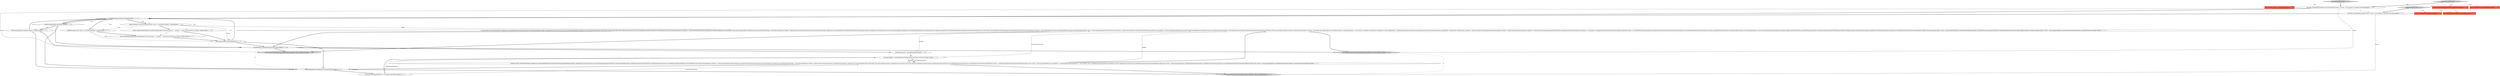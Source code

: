 digraph {
15 [style = filled, label = "runnable.call(new Call(\"findCoordinator\",deadline,new LeastLoadedNodeProvider()){@Override FindCoordinatorRequest.Builder createRequest(int timeoutMs){return new FindCoordinatorRequest.Builder(new FindCoordinatorRequestData().setKeyType(CoordinatorType.GROUP.id()).setKey(groupId))}@Override void handleResponse(AbstractResponse abstractResponse){final FindCoordinatorResponse fcResponse = (FindCoordinatorResponse)abstractResponseif (handleGroupRequestError(fcResponse.error(),futures.get(groupId))) returnfinal long nowDescribeConsumerGroups = time.milliseconds()final int nodeId = fcResponse.node().id()runnable.call(new Call(\"describeConsumerGroups\",deadline,new ConstantNodeIdProvider(nodeId)){@Override AbstractRequest.Builder createRequest(int timeoutMs){return new DescribeGroupsRequest.Builder(new DescribeGroupsRequestData().setGroups(Collections.singletonList(groupId)).setIncludeAuthorizedOperations(options.includeAuthorizedOperations()))}@Override void handleResponse(AbstractResponse abstractResponse){final DescribeGroupsResponse response = (DescribeGroupsResponse)abstractResponseKafkaFutureImpl<ConsumerGroupDescription> future = futures.get(groupId)final DescribedGroup describedGroup = response.data().groups().stream().filter(null).findFirst().get()final Errors groupError = Errors.forCode(describedGroup.errorCode())if (handleGroupRequestError(groupError,future)) returnfinal String protocolType = describedGroup.protocolType()if (protocolType.equals(ConsumerProtocol.PROTOCOL_TYPE) || protocolType.isEmpty()) {final List<DescribedGroupMember> members = describedGroup.members()final List<MemberDescription> memberDescriptions = new ArrayList<>(members.size())final Set<AclOperation> authorizedOperations = validAclOperations(describedGroup.authorizedOperations())for (DescribedGroupMember groupMember : members){Set<TopicPartition> partitions = Collections.emptySet()if (groupMember.memberAssignment().length > 0) {final PartitionAssignor.Assignment assignment = ConsumerProtocol.deserializeAssignment(ByteBuffer.wrap(groupMember.memberAssignment()))partitions = new HashSet<>(assignment.partitions())}final MemberDescription memberDescription = new MemberDescription(groupMember.memberId(),groupMember.clientId(),groupMember.clientHost(),new MemberAssignment(partitions))memberDescriptions.add(memberDescription)}final ConsumerGroupDescription consumerGroupDescription = new ConsumerGroupDescription(groupId,protocolType.isEmpty(),memberDescriptions,describedGroup.protocolData(),ConsumerGroupState.parse(describedGroup.groupState()),fcResponse.node(),authorizedOperations)future.complete(consumerGroupDescription)}}@Override void handleFailure(Throwable throwable){KafkaFutureImpl<ConsumerGroupDescription> future = futures.get(groupId)future.completeExceptionally(throwable)}},nowDescribeConsumerGroups)}@Override void handleFailure(Throwable throwable){KafkaFutureImpl<ConsumerGroupDescription> future = futures.get(groupId)future.completeExceptionally(throwable)}},startFindCoordinatorMs)@@@19@@@['1', '1', '0']", fillcolor = white, shape = ellipse image = "AAA0AAABBB1BBB"];
11 [style = filled, label = "final long deadline = calcDeadlineMs(startFindCoordinatorMs,options.timeoutMs())@@@17@@@['1', '1', '1']", fillcolor = white, shape = ellipse image = "AAA0AAABBB1BBB"];
7 [style = filled, label = "final String groupId = entry.getKey()@@@16@@@['1', '1', '0']", fillcolor = white, shape = ellipse image = "AAA0AAABBB1BBB"];
10 [style = filled, label = "return new DescribeConsumerGroupsResult(new HashMap<>(futures))@@@74@@@['1', '0', '0']", fillcolor = lightgray, shape = ellipse image = "AAA0AAABBB1BBB"];
23 [style = filled, label = "deleteConsumerGroups['0', '0', '1']", fillcolor = lightgray, shape = diamond image = "AAA0AAABBB3BBB"];
21 [style = filled, label = "Collection<String> groupIds@@@2@@@['0', '0', '1']", fillcolor = tomato, shape = box image = "AAA0AAABBB3BBB"];
26 [style = filled, label = "DeleteConsumerGroupsOptions options@@@2@@@['0', '0', '1']", fillcolor = tomato, shape = box image = "AAA0AAABBB3BBB"];
5 [style = filled, label = "entry.getValue().isCompletedExceptionally()@@@15@@@['1', '1', '0']", fillcolor = white, shape = diamond image = "AAA0AAABBB1BBB"];
8 [style = filled, label = "runnable.call(new Call(\"findCoordinator\",deadline,new LeastLoadedNodeProvider()){@Override FindCoordinatorRequest.Builder createRequest(int timeoutMs){return new FindCoordinatorRequest.Builder(new FindCoordinatorRequestData().setKeyType(CoordinatorType.GROUP.id()).setKey(groupId))}@Override void handleResponse(AbstractResponse abstractResponse){final FindCoordinatorResponse response = (FindCoordinatorResponse)abstractResponseif (handleFindCoordinatorError(response,futures.get(groupId))) returnfinal long nowDeleteConsumerGroups = time.milliseconds()final int nodeId = response.node().id()runnable.call(new Call(\"deleteConsumerGroups\",deadline,new ConstantNodeIdProvider(nodeId)){@Override AbstractRequest.Builder createRequest(int timeoutMs){return new DeleteGroupsRequest.Builder(Collections.singleton(groupId))}@Override void handleResponse(AbstractResponse abstractResponse){final DeleteGroupsResponse response = (DeleteGroupsResponse)abstractResponseKafkaFutureImpl<Void> future = futures.get(groupId)final Errors groupError = response.get(groupId)if (groupError != Errors.NONE) {future.completeExceptionally(groupError.exception())}{future.complete(null)}}@Override void handleFailure(Throwable throwable){KafkaFutureImpl<Void> future = futures.get(groupId)future.completeExceptionally(throwable)}},nowDeleteConsumerGroups)}@Override void handleFailure(Throwable throwable){KafkaFutureImpl<Void> future = futures.get(groupId)future.completeExceptionally(throwable)}},startFindCoordinatorMs)@@@18@@@['1', '1', '1']", fillcolor = white, shape = ellipse image = "AAA0AAABBB1BBB"];
4 [style = filled, label = "describeConsumerGroups['1', '0', '0']", fillcolor = lightgray, shape = diamond image = "AAA0AAABBB1BBB"];
14 [style = filled, label = "!futures.containsKey(groupId)@@@10@@@['1', '1', '1']", fillcolor = white, shape = diamond image = "AAA0AAABBB1BBB"];
12 [style = filled, label = "futures.put(groupId,new KafkaFutureImpl<>())@@@11@@@['1', '1', '1']", fillcolor = white, shape = ellipse image = "AAA0AAABBB1BBB"];
20 [style = filled, label = "return new DeleteConsumerGroupsResult(new HashMap<>(futures))@@@56@@@['0', '0', '1']", fillcolor = lightgray, shape = ellipse image = "AAA0AAABBB3BBB"];
18 [style = filled, label = "final Collection<String> groupIds@@@2@@@['0', '1', '0']", fillcolor = tomato, shape = box image = "AAA0AAABBB2BBB"];
6 [style = filled, label = "final Collection<String> groupIds@@@2@@@['1', '0', '0']", fillcolor = tomato, shape = box image = "AAA0AAABBB1BBB"];
17 [style = filled, label = "return new DescribeConsumerGroupsResult(new HashMap<>(futures))@@@70@@@['0', '1', '0']", fillcolor = lightgray, shape = ellipse image = "AAA0AAABBB2BBB"];
19 [style = filled, label = "final Map<String,KafkaFutureImpl<Void>> futures = new HashMap<>(groupIds.size())@@@3@@@['0', '0', '1']", fillcolor = white, shape = ellipse image = "AAA0AAABBB3BBB"];
22 [style = filled, label = "final long startFindCoordinatorMs = time.milliseconds()@@@16@@@['0', '0', '1']", fillcolor = white, shape = ellipse image = "AAA0AAABBB3BBB"];
1 [style = filled, label = "final Map<String,KafkaFutureImpl<ConsumerGroupDescription>> futures = new HashMap<>(groupIds.size())@@@3@@@['1', '1', '0']", fillcolor = white, shape = ellipse image = "AAA0AAABBB1BBB"];
24 [style = filled, label = "future.completeExceptionally(new ApiException(\"The given group id '\" + groupId + \"' cannot be represented in a request.\"))@@@7@@@['0', '0', '1']", fillcolor = white, shape = ellipse image = "AAA0AAABBB3BBB"];
25 [style = filled, label = "futures.get(groupId).isCompletedExceptionally()@@@15@@@['0', '0', '1']", fillcolor = white, shape = diamond image = "AAA0AAABBB3BBB"];
3 [style = filled, label = "future.completeExceptionally(new InvalidGroupIdException(\"The given group id '\" + groupId + \"' cannot be represented in a request.\"))@@@7@@@['1', '1', '0']", fillcolor = white, shape = ellipse image = "AAA0AAABBB1BBB"];
9 [style = filled, label = "KafkaFutureImpl<ConsumerGroupDescription> future = new KafkaFutureImpl<>()@@@6@@@['1', '1', '0']", fillcolor = white, shape = ellipse image = "AAA0AAABBB1BBB"];
0 [style = filled, label = "groupIdIsUnrepresentable(groupId)@@@5@@@['1', '1', '1']", fillcolor = white, shape = diamond image = "AAA0AAABBB1BBB"];
2 [style = filled, label = "futures.put(groupId,future)@@@8@@@['1', '1', '1']", fillcolor = white, shape = ellipse image = "AAA0AAABBB1BBB"];
13 [style = filled, label = "final DescribeConsumerGroupsOptions options@@@2@@@['1', '1', '0']", fillcolor = tomato, shape = box image = "AAA0AAABBB1BBB"];
27 [style = filled, label = "KafkaFutureImpl<Void> future = new KafkaFutureImpl<>()@@@6@@@['0', '0', '1']", fillcolor = white, shape = ellipse image = "AAA0AAABBB3BBB"];
16 [style = filled, label = "describeConsumerGroups['0', '1', '0']", fillcolor = lightgray, shape = diamond image = "AAA0AAABBB2BBB"];
1->17 [style = solid, label="futures"];
4->6 [style = dotted, label="true"];
5->10 [style = bold, label=""];
22->11 [style = solid, label="startFindCoordinatorMs"];
0->9 [style = bold, label=""];
15->10 [style = bold, label=""];
7->11 [style = bold, label=""];
14->25 [style = bold, label=""];
8->15 [style = bold, label=""];
12->5 [style = bold, label=""];
14->12 [style = dotted, label="true"];
24->2 [style = bold, label=""];
25->22 [style = bold, label=""];
16->13 [style = dotted, label="true"];
9->2 [style = solid, label="future"];
0->27 [style = bold, label=""];
3->24 [style = dashed, label="0"];
1->19 [style = dashed, label="0"];
23->21 [style = dotted, label="true"];
9->27 [style = dashed, label="0"];
5->25 [style = dashed, label="0"];
1->0 [style = bold, label=""];
1->10 [style = solid, label="futures"];
7->15 [style = solid, label="groupId"];
5->17 [style = bold, label=""];
12->0 [style = bold, label=""];
13->26 [style = dashed, label="0"];
15->5 [style = bold, label=""];
19->0 [style = bold, label=""];
4->13 [style = dotted, label="true"];
11->15 [style = solid, label="startFindCoordinatorMs"];
15->17 [style = bold, label=""];
0->14 [style = bold, label=""];
2->0 [style = bold, label=""];
25->20 [style = bold, label=""];
23->26 [style = dotted, label="true"];
8->20 [style = bold, label=""];
3->2 [style = bold, label=""];
14->0 [style = bold, label=""];
16->1 [style = bold, label=""];
27->2 [style = solid, label="future"];
11->8 [style = solid, label="deadline"];
12->25 [style = bold, label=""];
0->24 [style = dotted, label="true"];
23->19 [style = bold, label=""];
14->12 [style = bold, label=""];
0->14 [style = dotted, label="false"];
9->3 [style = bold, label=""];
5->7 [style = bold, label=""];
11->8 [style = bold, label=""];
9->15 [style = solid, label="future"];
27->24 [style = bold, label=""];
4->1 [style = bold, label=""];
10->20 [style = dashed, label="0"];
0->3 [style = dotted, label="true"];
19->20 [style = solid, label="futures"];
0->2 [style = dotted, label="true"];
11->8 [style = solid, label="startFindCoordinatorMs"];
0->27 [style = dotted, label="true"];
2->25 [style = bold, label=""];
0->9 [style = dotted, label="true"];
8->25 [style = bold, label=""];
22->11 [style = bold, label=""];
22->8 [style = solid, label="startFindCoordinatorMs"];
8->15 [style = solid, label="deadline"];
2->5 [style = bold, label=""];
14->5 [style = bold, label=""];
16->18 [style = dotted, label="true"];
}
